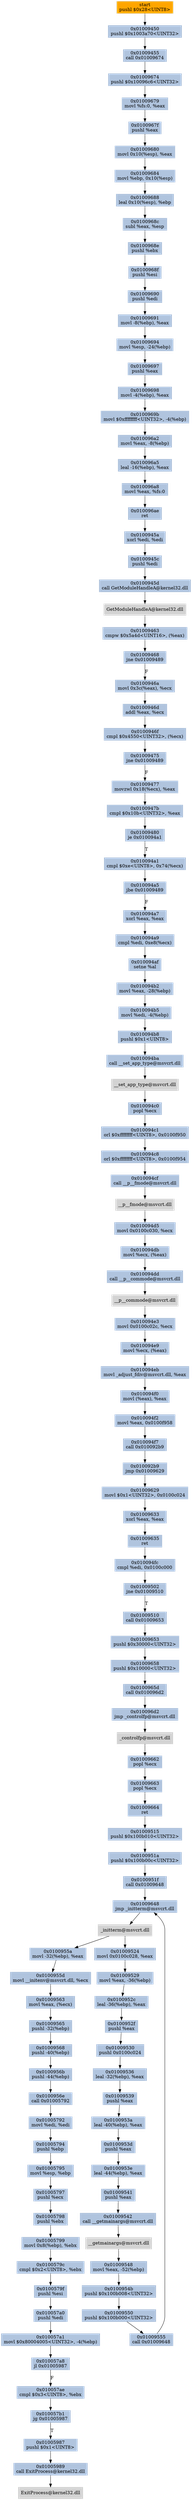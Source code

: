 digraph G {
node[shape=rectangle,style=filled,fillcolor=lightsteelblue,color=lightsteelblue]
bgcolor="transparent"
a0x0100944epushl_0x28UINT8[label="start\npushl $0x28<UINT8>",color="lightgrey",fillcolor="orange"];
a0x01009450pushl_0x1003a70UINT32[label="0x01009450\npushl $0x1003a70<UINT32>"];
a0x01009455call_0x01009674[label="0x01009455\ncall 0x01009674"];
a0x01009674pushl_0x10096c6UINT32[label="0x01009674\npushl $0x10096c6<UINT32>"];
a0x01009679movl_fs_0_eax[label="0x01009679\nmovl %fs:0, %eax"];
a0x0100967fpushl_eax[label="0x0100967f\npushl %eax"];
a0x01009680movl_0x10esp__eax[label="0x01009680\nmovl 0x10(%esp), %eax"];
a0x01009684movl_ebp_0x10esp_[label="0x01009684\nmovl %ebp, 0x10(%esp)"];
a0x01009688leal_0x10esp__ebp[label="0x01009688\nleal 0x10(%esp), %ebp"];
a0x0100968csubl_eax_esp[label="0x0100968c\nsubl %eax, %esp"];
a0x0100968epushl_ebx[label="0x0100968e\npushl %ebx"];
a0x0100968fpushl_esi[label="0x0100968f\npushl %esi"];
a0x01009690pushl_edi[label="0x01009690\npushl %edi"];
a0x01009691movl__8ebp__eax[label="0x01009691\nmovl -8(%ebp), %eax"];
a0x01009694movl_esp__24ebp_[label="0x01009694\nmovl %esp, -24(%ebp)"];
a0x01009697pushl_eax[label="0x01009697\npushl %eax"];
a0x01009698movl__4ebp__eax[label="0x01009698\nmovl -4(%ebp), %eax"];
a0x0100969bmovl_0xffffffffUINT32__4ebp_[label="0x0100969b\nmovl $0xffffffff<UINT32>, -4(%ebp)"];
a0x010096a2movl_eax__8ebp_[label="0x010096a2\nmovl %eax, -8(%ebp)"];
a0x010096a5leal__16ebp__eax[label="0x010096a5\nleal -16(%ebp), %eax"];
a0x010096a8movl_eax_fs_0[label="0x010096a8\nmovl %eax, %fs:0"];
a0x010096aeret[label="0x010096ae\nret"];
a0x0100945axorl_edi_edi[label="0x0100945a\nxorl %edi, %edi"];
a0x0100945cpushl_edi[label="0x0100945c\npushl %edi"];
a0x0100945dcall_GetModuleHandleA_kernel32_dll[label="0x0100945d\ncall GetModuleHandleA@kernel32.dll"];
GetModuleHandleA_kernel32_dll[label="GetModuleHandleA@kernel32.dll",color="lightgrey",fillcolor="lightgrey"];
a0x01009463cmpw_0x5a4dUINT16_eax_[label="0x01009463\ncmpw $0x5a4d<UINT16>, (%eax)"];
a0x01009468jne_0x01009489[label="0x01009468\njne 0x01009489"];
a0x0100946amovl_0x3ceax__ecx[label="0x0100946a\nmovl 0x3c(%eax), %ecx"];
a0x0100946daddl_eax_ecx[label="0x0100946d\naddl %eax, %ecx"];
a0x0100946fcmpl_0x4550UINT32_ecx_[label="0x0100946f\ncmpl $0x4550<UINT32>, (%ecx)"];
a0x01009475jne_0x01009489[label="0x01009475\njne 0x01009489"];
a0x01009477movzwl_0x18ecx__eax[label="0x01009477\nmovzwl 0x18(%ecx), %eax"];
a0x0100947bcmpl_0x10bUINT32_eax[label="0x0100947b\ncmpl $0x10b<UINT32>, %eax"];
a0x01009480je_0x010094a1[label="0x01009480\nje 0x010094a1"];
a0x010094a1cmpl_0xeUINT8_0x74ecx_[label="0x010094a1\ncmpl $0xe<UINT8>, 0x74(%ecx)"];
a0x010094a5jbe_0x01009489[label="0x010094a5\njbe 0x01009489"];
a0x010094a7xorl_eax_eax[label="0x010094a7\nxorl %eax, %eax"];
a0x010094a9cmpl_edi_0xe8ecx_[label="0x010094a9\ncmpl %edi, 0xe8(%ecx)"];
a0x010094afsetne_al[label="0x010094af\nsetne %al"];
a0x010094b2movl_eax__28ebp_[label="0x010094b2\nmovl %eax, -28(%ebp)"];
a0x010094b5movl_edi__4ebp_[label="0x010094b5\nmovl %edi, -4(%ebp)"];
a0x010094b8pushl_0x1UINT8[label="0x010094b8\npushl $0x1<UINT8>"];
a0x010094bacall___set_app_type_msvcrt_dll[label="0x010094ba\ncall __set_app_type@msvcrt.dll"];
a__set_app_type_msvcrt_dll[label="__set_app_type@msvcrt.dll",color="lightgrey",fillcolor="lightgrey"];
a0x010094c0popl_ecx[label="0x010094c0\npopl %ecx"];
a0x010094c1orl_0xffffffffUINT8_0x0100f950[label="0x010094c1\norl $0xffffffff<UINT8>, 0x0100f950"];
a0x010094c8orl_0xffffffffUINT8_0x0100f954[label="0x010094c8\norl $0xffffffff<UINT8>, 0x0100f954"];
a0x010094cfcall___p__fmode_msvcrt_dll[label="0x010094cf\ncall __p__fmode@msvcrt.dll"];
a__p__fmode_msvcrt_dll[label="__p__fmode@msvcrt.dll",color="lightgrey",fillcolor="lightgrey"];
a0x010094d5movl_0x0100c030_ecx[label="0x010094d5\nmovl 0x0100c030, %ecx"];
a0x010094dbmovl_ecx_eax_[label="0x010094db\nmovl %ecx, (%eax)"];
a0x010094ddcall___p__commode_msvcrt_dll[label="0x010094dd\ncall __p__commode@msvcrt.dll"];
a__p__commode_msvcrt_dll[label="__p__commode@msvcrt.dll",color="lightgrey",fillcolor="lightgrey"];
a0x010094e3movl_0x0100c02c_ecx[label="0x010094e3\nmovl 0x0100c02c, %ecx"];
a0x010094e9movl_ecx_eax_[label="0x010094e9\nmovl %ecx, (%eax)"];
a0x010094ebmovl__adjust_fdiv_msvcrt_dll_eax[label="0x010094eb\nmovl _adjust_fdiv@msvcrt.dll, %eax"];
a0x010094f0movl_eax__eax[label="0x010094f0\nmovl (%eax), %eax"];
a0x010094f2movl_eax_0x0100f958[label="0x010094f2\nmovl %eax, 0x0100f958"];
a0x010094f7call_0x010092b9[label="0x010094f7\ncall 0x010092b9"];
a0x010092b9jmp_0x01009629[label="0x010092b9\njmp 0x01009629"];
a0x01009629movl_0x1UINT32_0x0100c024[label="0x01009629\nmovl $0x1<UINT32>, 0x0100c024"];
a0x01009633xorl_eax_eax[label="0x01009633\nxorl %eax, %eax"];
a0x01009635ret[label="0x01009635\nret"];
a0x010094fccmpl_edi_0x0100c000[label="0x010094fc\ncmpl %edi, 0x0100c000"];
a0x01009502jne_0x01009510[label="0x01009502\njne 0x01009510"];
a0x01009510call_0x01009653[label="0x01009510\ncall 0x01009653"];
a0x01009653pushl_0x30000UINT32[label="0x01009653\npushl $0x30000<UINT32>"];
a0x01009658pushl_0x10000UINT32[label="0x01009658\npushl $0x10000<UINT32>"];
a0x0100965dcall_0x010096d2[label="0x0100965d\ncall 0x010096d2"];
a0x010096d2jmp__controlfp_msvcrt_dll[label="0x010096d2\njmp _controlfp@msvcrt.dll"];
a_controlfp_msvcrt_dll[label="_controlfp@msvcrt.dll",color="lightgrey",fillcolor="lightgrey"];
a0x01009662popl_ecx[label="0x01009662\npopl %ecx"];
a0x01009663popl_ecx[label="0x01009663\npopl %ecx"];
a0x01009664ret[label="0x01009664\nret"];
a0x01009515pushl_0x100b010UINT32[label="0x01009515\npushl $0x100b010<UINT32>"];
a0x0100951apushl_0x100b00cUINT32[label="0x0100951a\npushl $0x100b00c<UINT32>"];
a0x0100951fcall_0x01009648[label="0x0100951f\ncall 0x01009648"];
a0x01009648jmp__initterm_msvcrt_dll[label="0x01009648\njmp _initterm@msvcrt.dll"];
a_initterm_msvcrt_dll[label="_initterm@msvcrt.dll",color="lightgrey",fillcolor="lightgrey"];
a0x01009524movl_0x0100c028_eax[label="0x01009524\nmovl 0x0100c028, %eax"];
a0x01009529movl_eax__36ebp_[label="0x01009529\nmovl %eax, -36(%ebp)"];
a0x0100952cleal__36ebp__eax[label="0x0100952c\nleal -36(%ebp), %eax"];
a0x0100952fpushl_eax[label="0x0100952f\npushl %eax"];
a0x01009530pushl_0x0100c024[label="0x01009530\npushl 0x0100c024"];
a0x01009536leal__32ebp__eax[label="0x01009536\nleal -32(%ebp), %eax"];
a0x01009539pushl_eax[label="0x01009539\npushl %eax"];
a0x0100953aleal__40ebp__eax[label="0x0100953a\nleal -40(%ebp), %eax"];
a0x0100953dpushl_eax[label="0x0100953d\npushl %eax"];
a0x0100953eleal__44ebp__eax[label="0x0100953e\nleal -44(%ebp), %eax"];
a0x01009541pushl_eax[label="0x01009541\npushl %eax"];
a0x01009542call___getmainargs_msvcrt_dll[label="0x01009542\ncall __getmainargs@msvcrt.dll"];
a__getmainargs_msvcrt_dll[label="__getmainargs@msvcrt.dll",color="lightgrey",fillcolor="lightgrey"];
a0x01009548movl_eax__52ebp_[label="0x01009548\nmovl %eax, -52(%ebp)"];
a0x0100954bpushl_0x100b008UINT32[label="0x0100954b\npushl $0x100b008<UINT32>"];
a0x01009550pushl_0x100b000UINT32[label="0x01009550\npushl $0x100b000<UINT32>"];
a0x01009555call_0x01009648[label="0x01009555\ncall 0x01009648"];
a0x0100955amovl__32ebp__eax[label="0x0100955a\nmovl -32(%ebp), %eax"];
a0x0100955dmovl___initenv_msvcrt_dll_ecx[label="0x0100955d\nmovl __initenv@msvcrt.dll, %ecx"];
a0x01009563movl_eax_ecx_[label="0x01009563\nmovl %eax, (%ecx)"];
a0x01009565pushl__32ebp_[label="0x01009565\npushl -32(%ebp)"];
a0x01009568pushl__40ebp_[label="0x01009568\npushl -40(%ebp)"];
a0x0100956bpushl__44ebp_[label="0x0100956b\npushl -44(%ebp)"];
a0x0100956ecall_0x01005792[label="0x0100956e\ncall 0x01005792"];
a0x01005792movl_edi_edi[label="0x01005792\nmovl %edi, %edi"];
a0x01005794pushl_ebp[label="0x01005794\npushl %ebp"];
a0x01005795movl_esp_ebp[label="0x01005795\nmovl %esp, %ebp"];
a0x01005797pushl_ecx[label="0x01005797\npushl %ecx"];
a0x01005798pushl_ebx[label="0x01005798\npushl %ebx"];
a0x01005799movl_0x8ebp__ebx[label="0x01005799\nmovl 0x8(%ebp), %ebx"];
a0x0100579ccmpl_0x2UINT8_ebx[label="0x0100579c\ncmpl $0x2<UINT8>, %ebx"];
a0x0100579fpushl_esi[label="0x0100579f\npushl %esi"];
a0x010057a0pushl_edi[label="0x010057a0\npushl %edi"];
a0x010057a1movl_0x80004005UINT32__4ebp_[label="0x010057a1\nmovl $0x80004005<UINT32>, -4(%ebp)"];
a0x010057a8jl_0x01005987[label="0x010057a8\njl 0x01005987"];
a0x010057aecmpl_0x3UINT8_ebx[label="0x010057ae\ncmpl $0x3<UINT8>, %ebx"];
a0x010057b1jg_0x01005987[label="0x010057b1\njg 0x01005987"];
a0x01005987pushl_0x1UINT8[label="0x01005987\npushl $0x1<UINT8>"];
a0x01005989call_ExitProcess_kernel32_dll[label="0x01005989\ncall ExitProcess@kernel32.dll"];
ExitProcess_kernel32_dll[label="ExitProcess@kernel32.dll",color="lightgrey",fillcolor="lightgrey"];
a0x0100944epushl_0x28UINT8 -> a0x01009450pushl_0x1003a70UINT32 [color="#000000"];
a0x01009450pushl_0x1003a70UINT32 -> a0x01009455call_0x01009674 [color="#000000"];
a0x01009455call_0x01009674 -> a0x01009674pushl_0x10096c6UINT32 [color="#000000"];
a0x01009674pushl_0x10096c6UINT32 -> a0x01009679movl_fs_0_eax [color="#000000"];
a0x01009679movl_fs_0_eax -> a0x0100967fpushl_eax [color="#000000"];
a0x0100967fpushl_eax -> a0x01009680movl_0x10esp__eax [color="#000000"];
a0x01009680movl_0x10esp__eax -> a0x01009684movl_ebp_0x10esp_ [color="#000000"];
a0x01009684movl_ebp_0x10esp_ -> a0x01009688leal_0x10esp__ebp [color="#000000"];
a0x01009688leal_0x10esp__ebp -> a0x0100968csubl_eax_esp [color="#000000"];
a0x0100968csubl_eax_esp -> a0x0100968epushl_ebx [color="#000000"];
a0x0100968epushl_ebx -> a0x0100968fpushl_esi [color="#000000"];
a0x0100968fpushl_esi -> a0x01009690pushl_edi [color="#000000"];
a0x01009690pushl_edi -> a0x01009691movl__8ebp__eax [color="#000000"];
a0x01009691movl__8ebp__eax -> a0x01009694movl_esp__24ebp_ [color="#000000"];
a0x01009694movl_esp__24ebp_ -> a0x01009697pushl_eax [color="#000000"];
a0x01009697pushl_eax -> a0x01009698movl__4ebp__eax [color="#000000"];
a0x01009698movl__4ebp__eax -> a0x0100969bmovl_0xffffffffUINT32__4ebp_ [color="#000000"];
a0x0100969bmovl_0xffffffffUINT32__4ebp_ -> a0x010096a2movl_eax__8ebp_ [color="#000000"];
a0x010096a2movl_eax__8ebp_ -> a0x010096a5leal__16ebp__eax [color="#000000"];
a0x010096a5leal__16ebp__eax -> a0x010096a8movl_eax_fs_0 [color="#000000"];
a0x010096a8movl_eax_fs_0 -> a0x010096aeret [color="#000000"];
a0x010096aeret -> a0x0100945axorl_edi_edi [color="#000000"];
a0x0100945axorl_edi_edi -> a0x0100945cpushl_edi [color="#000000"];
a0x0100945cpushl_edi -> a0x0100945dcall_GetModuleHandleA_kernel32_dll [color="#000000"];
a0x0100945dcall_GetModuleHandleA_kernel32_dll -> GetModuleHandleA_kernel32_dll [color="#000000"];
GetModuleHandleA_kernel32_dll -> a0x01009463cmpw_0x5a4dUINT16_eax_ [color="#000000"];
a0x01009463cmpw_0x5a4dUINT16_eax_ -> a0x01009468jne_0x01009489 [color="#000000"];
a0x01009468jne_0x01009489 -> a0x0100946amovl_0x3ceax__ecx [color="#000000",label="F"];
a0x0100946amovl_0x3ceax__ecx -> a0x0100946daddl_eax_ecx [color="#000000"];
a0x0100946daddl_eax_ecx -> a0x0100946fcmpl_0x4550UINT32_ecx_ [color="#000000"];
a0x0100946fcmpl_0x4550UINT32_ecx_ -> a0x01009475jne_0x01009489 [color="#000000"];
a0x01009475jne_0x01009489 -> a0x01009477movzwl_0x18ecx__eax [color="#000000",label="F"];
a0x01009477movzwl_0x18ecx__eax -> a0x0100947bcmpl_0x10bUINT32_eax [color="#000000"];
a0x0100947bcmpl_0x10bUINT32_eax -> a0x01009480je_0x010094a1 [color="#000000"];
a0x01009480je_0x010094a1 -> a0x010094a1cmpl_0xeUINT8_0x74ecx_ [color="#000000",label="T"];
a0x010094a1cmpl_0xeUINT8_0x74ecx_ -> a0x010094a5jbe_0x01009489 [color="#000000"];
a0x010094a5jbe_0x01009489 -> a0x010094a7xorl_eax_eax [color="#000000",label="F"];
a0x010094a7xorl_eax_eax -> a0x010094a9cmpl_edi_0xe8ecx_ [color="#000000"];
a0x010094a9cmpl_edi_0xe8ecx_ -> a0x010094afsetne_al [color="#000000"];
a0x010094afsetne_al -> a0x010094b2movl_eax__28ebp_ [color="#000000"];
a0x010094b2movl_eax__28ebp_ -> a0x010094b5movl_edi__4ebp_ [color="#000000"];
a0x010094b5movl_edi__4ebp_ -> a0x010094b8pushl_0x1UINT8 [color="#000000"];
a0x010094b8pushl_0x1UINT8 -> a0x010094bacall___set_app_type_msvcrt_dll [color="#000000"];
a0x010094bacall___set_app_type_msvcrt_dll -> a__set_app_type_msvcrt_dll [color="#000000"];
a__set_app_type_msvcrt_dll -> a0x010094c0popl_ecx [color="#000000"];
a0x010094c0popl_ecx -> a0x010094c1orl_0xffffffffUINT8_0x0100f950 [color="#000000"];
a0x010094c1orl_0xffffffffUINT8_0x0100f950 -> a0x010094c8orl_0xffffffffUINT8_0x0100f954 [color="#000000"];
a0x010094c8orl_0xffffffffUINT8_0x0100f954 -> a0x010094cfcall___p__fmode_msvcrt_dll [color="#000000"];
a0x010094cfcall___p__fmode_msvcrt_dll -> a__p__fmode_msvcrt_dll [color="#000000"];
a__p__fmode_msvcrt_dll -> a0x010094d5movl_0x0100c030_ecx [color="#000000"];
a0x010094d5movl_0x0100c030_ecx -> a0x010094dbmovl_ecx_eax_ [color="#000000"];
a0x010094dbmovl_ecx_eax_ -> a0x010094ddcall___p__commode_msvcrt_dll [color="#000000"];
a0x010094ddcall___p__commode_msvcrt_dll -> a__p__commode_msvcrt_dll [color="#000000"];
a__p__commode_msvcrt_dll -> a0x010094e3movl_0x0100c02c_ecx [color="#000000"];
a0x010094e3movl_0x0100c02c_ecx -> a0x010094e9movl_ecx_eax_ [color="#000000"];
a0x010094e9movl_ecx_eax_ -> a0x010094ebmovl__adjust_fdiv_msvcrt_dll_eax [color="#000000"];
a0x010094ebmovl__adjust_fdiv_msvcrt_dll_eax -> a0x010094f0movl_eax__eax [color="#000000"];
a0x010094f0movl_eax__eax -> a0x010094f2movl_eax_0x0100f958 [color="#000000"];
a0x010094f2movl_eax_0x0100f958 -> a0x010094f7call_0x010092b9 [color="#000000"];
a0x010094f7call_0x010092b9 -> a0x010092b9jmp_0x01009629 [color="#000000"];
a0x010092b9jmp_0x01009629 -> a0x01009629movl_0x1UINT32_0x0100c024 [color="#000000"];
a0x01009629movl_0x1UINT32_0x0100c024 -> a0x01009633xorl_eax_eax [color="#000000"];
a0x01009633xorl_eax_eax -> a0x01009635ret [color="#000000"];
a0x01009635ret -> a0x010094fccmpl_edi_0x0100c000 [color="#000000"];
a0x010094fccmpl_edi_0x0100c000 -> a0x01009502jne_0x01009510 [color="#000000"];
a0x01009502jne_0x01009510 -> a0x01009510call_0x01009653 [color="#000000",label="T"];
a0x01009510call_0x01009653 -> a0x01009653pushl_0x30000UINT32 [color="#000000"];
a0x01009653pushl_0x30000UINT32 -> a0x01009658pushl_0x10000UINT32 [color="#000000"];
a0x01009658pushl_0x10000UINT32 -> a0x0100965dcall_0x010096d2 [color="#000000"];
a0x0100965dcall_0x010096d2 -> a0x010096d2jmp__controlfp_msvcrt_dll [color="#000000"];
a0x010096d2jmp__controlfp_msvcrt_dll -> a_controlfp_msvcrt_dll [color="#000000"];
a_controlfp_msvcrt_dll -> a0x01009662popl_ecx [color="#000000"];
a0x01009662popl_ecx -> a0x01009663popl_ecx [color="#000000"];
a0x01009663popl_ecx -> a0x01009664ret [color="#000000"];
a0x01009664ret -> a0x01009515pushl_0x100b010UINT32 [color="#000000"];
a0x01009515pushl_0x100b010UINT32 -> a0x0100951apushl_0x100b00cUINT32 [color="#000000"];
a0x0100951apushl_0x100b00cUINT32 -> a0x0100951fcall_0x01009648 [color="#000000"];
a0x0100951fcall_0x01009648 -> a0x01009648jmp__initterm_msvcrt_dll [color="#000000"];
a0x01009648jmp__initterm_msvcrt_dll -> a_initterm_msvcrt_dll [color="#000000"];
a_initterm_msvcrt_dll -> a0x01009524movl_0x0100c028_eax [color="#000000"];
a0x01009524movl_0x0100c028_eax -> a0x01009529movl_eax__36ebp_ [color="#000000"];
a0x01009529movl_eax__36ebp_ -> a0x0100952cleal__36ebp__eax [color="#000000"];
a0x0100952cleal__36ebp__eax -> a0x0100952fpushl_eax [color="#000000"];
a0x0100952fpushl_eax -> a0x01009530pushl_0x0100c024 [color="#000000"];
a0x01009530pushl_0x0100c024 -> a0x01009536leal__32ebp__eax [color="#000000"];
a0x01009536leal__32ebp__eax -> a0x01009539pushl_eax [color="#000000"];
a0x01009539pushl_eax -> a0x0100953aleal__40ebp__eax [color="#000000"];
a0x0100953aleal__40ebp__eax -> a0x0100953dpushl_eax [color="#000000"];
a0x0100953dpushl_eax -> a0x0100953eleal__44ebp__eax [color="#000000"];
a0x0100953eleal__44ebp__eax -> a0x01009541pushl_eax [color="#000000"];
a0x01009541pushl_eax -> a0x01009542call___getmainargs_msvcrt_dll [color="#000000"];
a0x01009542call___getmainargs_msvcrt_dll -> a__getmainargs_msvcrt_dll [color="#000000"];
a__getmainargs_msvcrt_dll -> a0x01009548movl_eax__52ebp_ [color="#000000"];
a0x01009548movl_eax__52ebp_ -> a0x0100954bpushl_0x100b008UINT32 [color="#000000"];
a0x0100954bpushl_0x100b008UINT32 -> a0x01009550pushl_0x100b000UINT32 [color="#000000"];
a0x01009550pushl_0x100b000UINT32 -> a0x01009555call_0x01009648 [color="#000000"];
a0x01009555call_0x01009648 -> a0x01009648jmp__initterm_msvcrt_dll [color="#000000"];
a_initterm_msvcrt_dll -> a0x0100955amovl__32ebp__eax [color="#000000"];
a0x0100955amovl__32ebp__eax -> a0x0100955dmovl___initenv_msvcrt_dll_ecx [color="#000000"];
a0x0100955dmovl___initenv_msvcrt_dll_ecx -> a0x01009563movl_eax_ecx_ [color="#000000"];
a0x01009563movl_eax_ecx_ -> a0x01009565pushl__32ebp_ [color="#000000"];
a0x01009565pushl__32ebp_ -> a0x01009568pushl__40ebp_ [color="#000000"];
a0x01009568pushl__40ebp_ -> a0x0100956bpushl__44ebp_ [color="#000000"];
a0x0100956bpushl__44ebp_ -> a0x0100956ecall_0x01005792 [color="#000000"];
a0x0100956ecall_0x01005792 -> a0x01005792movl_edi_edi [color="#000000"];
a0x01005792movl_edi_edi -> a0x01005794pushl_ebp [color="#000000"];
a0x01005794pushl_ebp -> a0x01005795movl_esp_ebp [color="#000000"];
a0x01005795movl_esp_ebp -> a0x01005797pushl_ecx [color="#000000"];
a0x01005797pushl_ecx -> a0x01005798pushl_ebx [color="#000000"];
a0x01005798pushl_ebx -> a0x01005799movl_0x8ebp__ebx [color="#000000"];
a0x01005799movl_0x8ebp__ebx -> a0x0100579ccmpl_0x2UINT8_ebx [color="#000000"];
a0x0100579ccmpl_0x2UINT8_ebx -> a0x0100579fpushl_esi [color="#000000"];
a0x0100579fpushl_esi -> a0x010057a0pushl_edi [color="#000000"];
a0x010057a0pushl_edi -> a0x010057a1movl_0x80004005UINT32__4ebp_ [color="#000000"];
a0x010057a1movl_0x80004005UINT32__4ebp_ -> a0x010057a8jl_0x01005987 [color="#000000"];
a0x010057a8jl_0x01005987 -> a0x010057aecmpl_0x3UINT8_ebx [color="#000000",label="F"];
a0x010057aecmpl_0x3UINT8_ebx -> a0x010057b1jg_0x01005987 [color="#000000"];
a0x010057b1jg_0x01005987 -> a0x01005987pushl_0x1UINT8 [color="#000000",label="T"];
a0x01005987pushl_0x1UINT8 -> a0x01005989call_ExitProcess_kernel32_dll [color="#000000"];
a0x01005989call_ExitProcess_kernel32_dll -> ExitProcess_kernel32_dll [color="#000000"];
}
